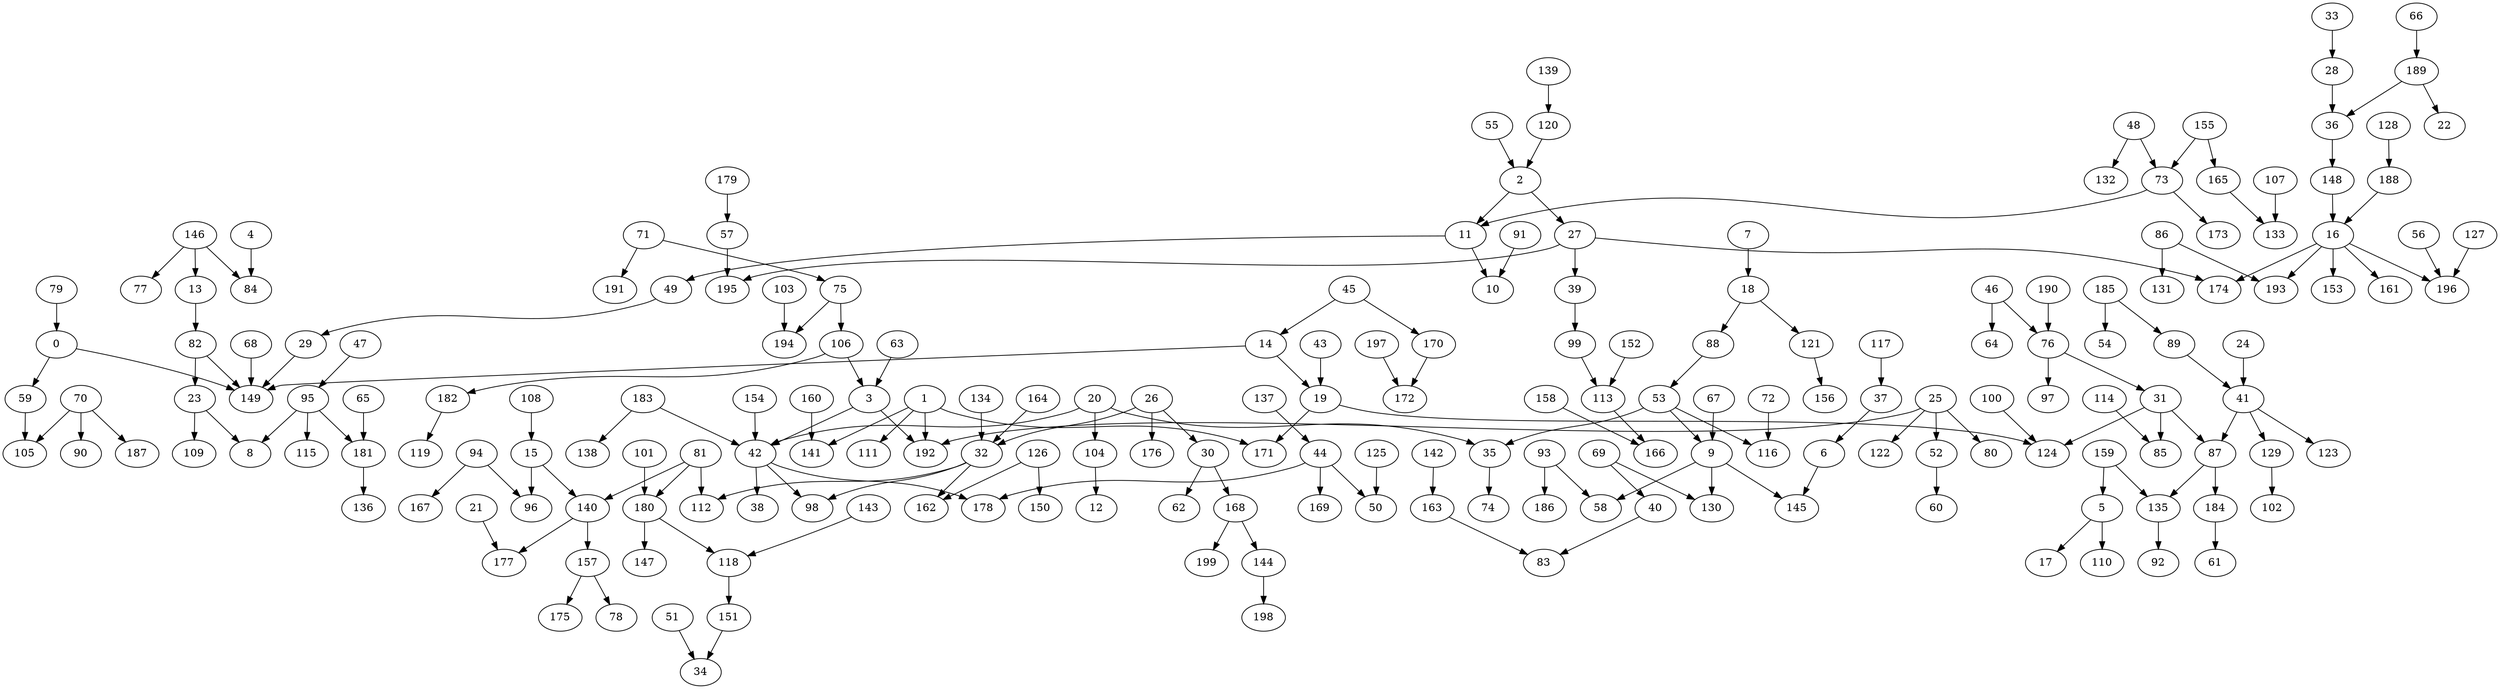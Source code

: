 digraph my_graph {
0 [label=0]
59 [label=59]
149 [label=149]
1 [label=1]
111 [label=111]
141 [label=141]
171 [label=171]
192 [label=192]
2 [label=2]
11 [label=11]
27 [label=27]
3 [label=3]
42 [label=42]
5 [label=5]
17 [label=17]
6 [label=6]
145 [label=145]
7 [label=7]
18 [label=18]
9 [label=9]
58 [label=58]
130 [label=130]
10 [label=10]
49 [label=49]
13 [label=13]
82 [label=82]
14 [label=14]
19 [label=19]
15 [label=15]
96 [label=96]
140 [label=140]
16 [label=16]
153 [label=153]
161 [label=161]
174 [label=174]
193 [label=193]
196 [label=196]
88 [label=88]
121 [label=121]
124 [label=124]
20 [label=20]
35 [label=35]
104 [label=104]
21 [label=21]
177 [label=177]
23 [label=23]
8 [label=8]
109 [label=109]
24 [label=24]
41 [label=41]
25 [label=25]
52 [label=52]
122 [label=122]
26 [label=26]
30 [label=30]
32 [label=32]
176 [label=176]
39 [label=39]
195 [label=195]
28 [label=28]
36 [label=36]
29 [label=29]
62 [label=62]
168 [label=168]
31 [label=31]
85 [label=85]
87 [label=87]
98 [label=98]
112 [label=112]
33 [label=33]
148 [label=148]
37 [label=37]
99 [label=99]
40 [label=40]
83 [label=83]
129 [label=129]
38 [label=38]
178 [label=178]
43 [label=43]
44 [label=44]
50 [label=50]
169 [label=169]
45 [label=45]
170 [label=170]
46 [label=46]
64 [label=64]
76 [label=76]
47 [label=47]
95 [label=95]
51 [label=51]
34 [label=34]
60 [label=60]
53 [label=53]
116 [label=116]
56 [label=56]
57 [label=57]
105 [label=105]
63 [label=63]
65 [label=65]
181 [label=181]
67 [label=67]
68 [label=68]
69 [label=69]
70 [label=70]
90 [label=90]
71 [label=71]
75 [label=75]
191 [label=191]
72 [label=72]
73 [label=73]
173 [label=173]
106 [label=106]
194 [label=194]
97 [label=97]
79 [label=79]
81 [label=81]
180 [label=180]
86 [label=86]
131 [label=131]
135 [label=135]
184 [label=184]
89 [label=89]
93 [label=93]
186 [label=186]
94 [label=94]
167 [label=167]
115 [label=115]
113 [label=113]
100 [label=100]
101 [label=101]
103 [label=103]
12 [label=12]
182 [label=182]
107 [label=107]
133 [label=133]
108 [label=108]
166 [label=166]
114 [label=114]
117 [label=117]
118 [label=118]
151 [label=151]
120 [label=120]
156 [label=156]
125 [label=125]
126 [label=126]
150 [label=150]
162 [label=162]
127 [label=127]
128 [label=128]
188 [label=188]
102 [label=102]
92 [label=92]
137 [label=137]
139 [label=139]
157 [label=157]
142 [label=142]
163 [label=163]
143 [label=143]
144 [label=144]
198 [label=198]
146 [label=146]
77 [label=77]
84 [label=84]
154 [label=154]
155 [label=155]
165 [label=165]
78 [label=78]
175 [label=175]
159 [label=159]
164 [label=164]
199 [label=199]
172 [label=172]
179 [label=179]
147 [label=147]
136 [label=136]
119 [label=119]
61 [label=61]
185 [label=185]
54 [label=54]
189 [label=189]
22 [label=22]
190 [label=190]
197 [label=197]
4 [label=4]
80 [label=80]
74 [label=74]
123 [label=123]
48 [label=48]
132 [label=132]
55 [label=55]
66 [label=66]
187 [label=187]
91 [label=91]
134 [label=134]
152 [label=152]
183 [label=183]
110 [label=110]
158 [label=158]
160 [label=160]
138 [label=138]
0->59
0->149
1->111
1->141
1->171
1->192
2->11
2->27
3->42
3->192
5->17
6->145
7->18
9->58
9->130
9->145
11->10
11->49
13->82
14->19
14->149
15->96
15->140
16->153
16->161
16->174
16->193
16->196
18->88
18->121
19->124
19->171
20->35
20->42
20->104
21->177
23->8
23->109
24->41
25->52
25->122
25->192
26->30
26->32
26->176
27->39
27->174
27->195
28->36
29->149
30->62
30->168
31->85
31->87
31->124
32->98
32->112
33->28
36->148
37->6
39->99
40->83
41->87
41->129
42->38
42->98
42->178
43->19
44->50
44->169
44->178
45->14
45->170
46->64
46->76
47->95
49->29
51->34
52->60
53->9
53->35
53->116
56->196
57->195
59->105
63->3
65->181
67->9
68->149
69->40
69->130
70->90
70->105
71->75
71->191
72->116
73->11
73->173
75->106
75->194
76->31
76->97
79->0
81->112
81->140
81->180
82->23
82->149
86->131
86->193
87->135
87->184
88->53
89->41
93->58
93->186
94->96
94->167
95->8
95->115
95->181
99->113
100->124
101->180
103->194
104->12
106->3
106->182
107->133
108->15
113->166
114->85
117->37
118->151
120->2
121->156
125->50
126->150
126->162
127->196
128->188
129->102
135->92
137->44
139->120
140->157
140->177
142->163
143->118
144->198
146->13
146->77
146->84
148->16
151->34
154->42
155->73
155->165
157->78
157->175
159->5
159->135
163->83
164->32
165->133
168->144
168->199
170->172
179->57
180->118
180->147
181->136
182->119
184->61
185->54
185->89
188->16
189->22
189->36
190->76
197->172
4->84
25->80
32->162
35->74
41->123
48->73
48->132
55->2
66->189
70->187
91->10
134->32
152->113
183->42
5->110
158->166
160->141
183->138
}
